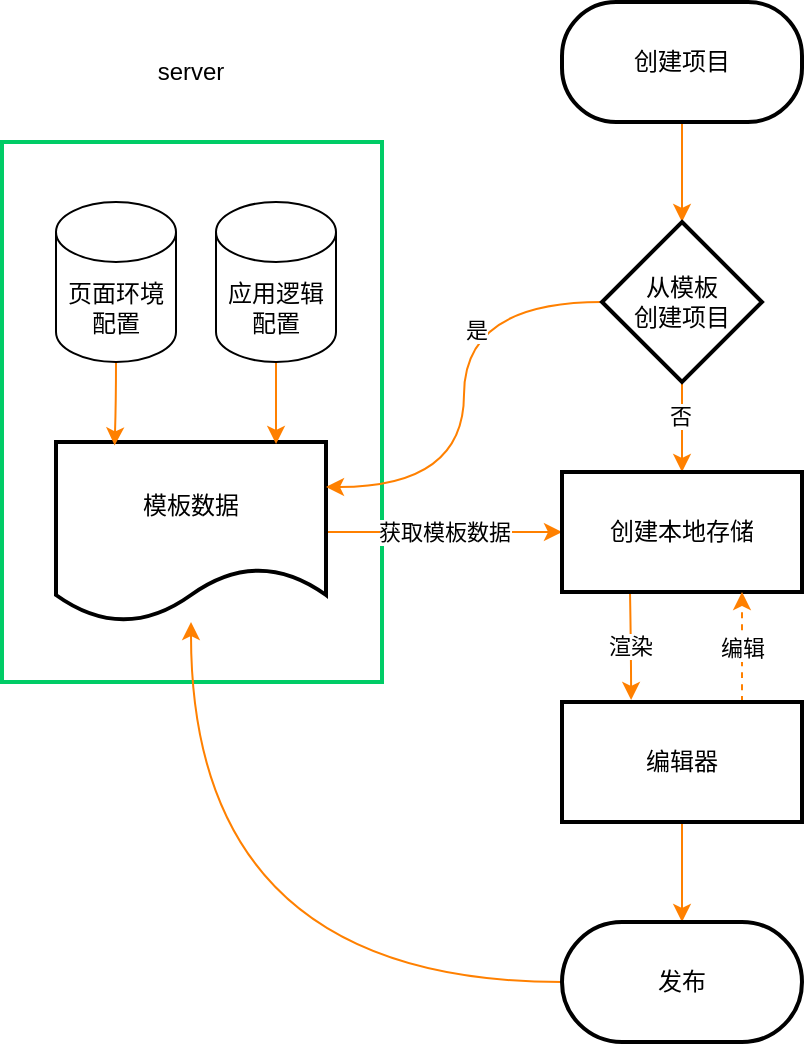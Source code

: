 <mxfile version="15.4.3" type="device"><diagram id="c-d3dTo8wTndoUGrf2XB" name="Page-1"><mxGraphModel dx="981" dy="592" grid="1" gridSize="10" guides="1" tooltips="1" connect="1" arrows="1" fold="1" page="1" pageScale="1" pageWidth="827" pageHeight="1169" math="0" shadow="0"><root><mxCell id="0"/><mxCell id="1" parent="0"/><mxCell id="V1MTf9FYiCKlFxcEM9rf-7" value="" style="rounded=0;whiteSpace=wrap;html=1;shadow=0;fillColor=#FFFFFF;strokeWidth=2;strokeColor=#00CC66;" vertex="1" parent="1"><mxGeometry x="70" y="100" width="190" height="270" as="geometry"/></mxCell><mxCell id="V1MTf9FYiCKlFxcEM9rf-21" value="获取模板数据" style="edgeStyle=orthogonalEdgeStyle;curved=1;rounded=0;orthogonalLoop=1;jettySize=auto;html=1;exitX=1;exitY=0.5;exitDx=0;exitDy=0;strokeColor=#FF8000;strokeWidth=1;" edge="1" parent="1" source="V1MTf9FYiCKlFxcEM9rf-1" target="V1MTf9FYiCKlFxcEM9rf-18"><mxGeometry relative="1" as="geometry"><Array as="points"><mxPoint x="290" y="295"/><mxPoint x="290" y="295"/></Array></mxGeometry></mxCell><mxCell id="V1MTf9FYiCKlFxcEM9rf-1" value="模板数据" style="shape=document;whiteSpace=wrap;html=1;boundedLbl=1;strokeWidth=2;" vertex="1" parent="1"><mxGeometry x="97" y="250" width="135" height="90" as="geometry"/></mxCell><mxCell id="V1MTf9FYiCKlFxcEM9rf-4" style="edgeStyle=orthogonalEdgeStyle;rounded=0;orthogonalLoop=1;jettySize=auto;html=1;exitX=0.5;exitY=1;exitDx=0;exitDy=0;exitPerimeter=0;entryX=0.217;entryY=0.019;entryDx=0;entryDy=0;entryPerimeter=0;curved=1;strokeColor=#FF8000;" edge="1" parent="1" source="V1MTf9FYiCKlFxcEM9rf-2" target="V1MTf9FYiCKlFxcEM9rf-1"><mxGeometry relative="1" as="geometry"/></mxCell><mxCell id="V1MTf9FYiCKlFxcEM9rf-2" value="页面环境&lt;br&gt;配置" style="shape=cylinder3;whiteSpace=wrap;html=1;boundedLbl=1;backgroundOutline=1;size=15;" vertex="1" parent="1"><mxGeometry x="97" y="130" width="60" height="80" as="geometry"/></mxCell><mxCell id="V1MTf9FYiCKlFxcEM9rf-5" style="edgeStyle=orthogonalEdgeStyle;rounded=0;orthogonalLoop=1;jettySize=auto;html=1;exitX=0.5;exitY=1;exitDx=0;exitDy=0;exitPerimeter=0;entryX=0.815;entryY=0.011;entryDx=0;entryDy=0;entryPerimeter=0;curved=1;strokeColor=#FF8000;" edge="1" parent="1" source="V1MTf9FYiCKlFxcEM9rf-3" target="V1MTf9FYiCKlFxcEM9rf-1"><mxGeometry relative="1" as="geometry"/></mxCell><mxCell id="V1MTf9FYiCKlFxcEM9rf-3" value="应用逻辑配置" style="shape=cylinder3;whiteSpace=wrap;html=1;boundedLbl=1;backgroundOutline=1;size=15;" vertex="1" parent="1"><mxGeometry x="177" y="130" width="60" height="80" as="geometry"/></mxCell><mxCell id="V1MTf9FYiCKlFxcEM9rf-6" value="server" style="text;html=1;strokeColor=none;fillColor=none;align=center;verticalAlign=middle;whiteSpace=wrap;rounded=0;" vertex="1" parent="1"><mxGeometry x="140.28" y="50" width="49.44" height="30" as="geometry"/></mxCell><mxCell id="V1MTf9FYiCKlFxcEM9rf-14" style="edgeStyle=orthogonalEdgeStyle;curved=1;rounded=0;orthogonalLoop=1;jettySize=auto;html=1;exitX=0.5;exitY=1;exitDx=0;exitDy=0;entryX=0.5;entryY=0;entryDx=0;entryDy=0;strokeColor=#FF8000;strokeWidth=1;" edge="1" parent="1" source="V1MTf9FYiCKlFxcEM9rf-12" target="V1MTf9FYiCKlFxcEM9rf-13"><mxGeometry relative="1" as="geometry"/></mxCell><mxCell id="V1MTf9FYiCKlFxcEM9rf-12" value="创建项目" style="rounded=1;whiteSpace=wrap;html=1;shadow=0;strokeWidth=2;fillColor=#FFFFFF;arcSize=45;" vertex="1" parent="1"><mxGeometry x="350" y="30" width="120" height="60" as="geometry"/></mxCell><mxCell id="V1MTf9FYiCKlFxcEM9rf-15" style="edgeStyle=orthogonalEdgeStyle;curved=1;rounded=0;orthogonalLoop=1;jettySize=auto;html=1;exitX=0;exitY=0.5;exitDx=0;exitDy=0;entryX=1;entryY=0.25;entryDx=0;entryDy=0;strokeColor=#FF8000;strokeWidth=1;" edge="1" parent="1" source="V1MTf9FYiCKlFxcEM9rf-13" target="V1MTf9FYiCKlFxcEM9rf-1"><mxGeometry relative="1" as="geometry"/></mxCell><mxCell id="V1MTf9FYiCKlFxcEM9rf-16" value="是" style="edgeLabel;html=1;align=center;verticalAlign=middle;resizable=0;points=[];" vertex="1" connectable="0" parent="V1MTf9FYiCKlFxcEM9rf-15"><mxGeometry x="-0.285" y="6" relative="1" as="geometry"><mxPoint as="offset"/></mxGeometry></mxCell><mxCell id="V1MTf9FYiCKlFxcEM9rf-19" value="" style="edgeStyle=orthogonalEdgeStyle;curved=1;rounded=0;orthogonalLoop=1;jettySize=auto;html=1;strokeColor=#FF8000;strokeWidth=1;" edge="1" parent="1" source="V1MTf9FYiCKlFxcEM9rf-13" target="V1MTf9FYiCKlFxcEM9rf-18"><mxGeometry relative="1" as="geometry"/></mxCell><mxCell id="V1MTf9FYiCKlFxcEM9rf-20" value="否" style="edgeLabel;html=1;align=center;verticalAlign=middle;resizable=0;points=[];" vertex="1" connectable="0" parent="V1MTf9FYiCKlFxcEM9rf-19"><mxGeometry x="-0.241" y="-1" relative="1" as="geometry"><mxPoint as="offset"/></mxGeometry></mxCell><mxCell id="V1MTf9FYiCKlFxcEM9rf-13" value="从模板&lt;br&gt;创建项目" style="rhombus;whiteSpace=wrap;html=1;shadow=0;strokeWidth=2;fillColor=#FFFFFF;" vertex="1" parent="1"><mxGeometry x="370" y="140" width="80" height="80" as="geometry"/></mxCell><mxCell id="V1MTf9FYiCKlFxcEM9rf-24" value="渲染" style="edgeStyle=orthogonalEdgeStyle;curved=1;rounded=0;orthogonalLoop=1;jettySize=auto;html=1;strokeColor=#FF8000;strokeWidth=1;entryX=0.288;entryY=-0.017;entryDx=0;entryDy=0;entryPerimeter=0;" edge="1" parent="1" target="V1MTf9FYiCKlFxcEM9rf-23"><mxGeometry relative="1" as="geometry"><mxPoint x="384" y="325" as="sourcePoint"/><mxPoint x="384" y="390" as="targetPoint"/></mxGeometry></mxCell><mxCell id="V1MTf9FYiCKlFxcEM9rf-18" value="创建本地存储" style="whiteSpace=wrap;html=1;shadow=0;strokeWidth=2;fillColor=#FFFFFF;" vertex="1" parent="1"><mxGeometry x="350" y="265" width="120" height="60" as="geometry"/></mxCell><mxCell id="V1MTf9FYiCKlFxcEM9rf-25" value="编辑" style="edgeStyle=orthogonalEdgeStyle;curved=1;rounded=0;orthogonalLoop=1;jettySize=auto;html=1;exitX=0.75;exitY=0;exitDx=0;exitDy=0;entryX=0.75;entryY=1;entryDx=0;entryDy=0;strokeColor=#FF8000;strokeWidth=1;dashed=1;" edge="1" parent="1" source="V1MTf9FYiCKlFxcEM9rf-23" target="V1MTf9FYiCKlFxcEM9rf-18"><mxGeometry relative="1" as="geometry"/></mxCell><mxCell id="V1MTf9FYiCKlFxcEM9rf-28" style="edgeStyle=orthogonalEdgeStyle;curved=1;rounded=0;orthogonalLoop=1;jettySize=auto;html=1;exitX=0.5;exitY=1;exitDx=0;exitDy=0;entryX=0.5;entryY=0;entryDx=0;entryDy=0;strokeColor=#FF8000;strokeWidth=1;" edge="1" parent="1" source="V1MTf9FYiCKlFxcEM9rf-23" target="V1MTf9FYiCKlFxcEM9rf-27"><mxGeometry relative="1" as="geometry"/></mxCell><mxCell id="V1MTf9FYiCKlFxcEM9rf-23" value="编辑器" style="whiteSpace=wrap;html=1;shadow=0;strokeWidth=2;fillColor=#FFFFFF;" vertex="1" parent="1"><mxGeometry x="350" y="380" width="120" height="60" as="geometry"/></mxCell><mxCell id="V1MTf9FYiCKlFxcEM9rf-29" style="edgeStyle=orthogonalEdgeStyle;curved=1;rounded=0;orthogonalLoop=1;jettySize=auto;html=1;exitX=0;exitY=0.5;exitDx=0;exitDy=0;strokeColor=#FF8000;strokeWidth=1;" edge="1" parent="1" source="V1MTf9FYiCKlFxcEM9rf-27" target="V1MTf9FYiCKlFxcEM9rf-1"><mxGeometry relative="1" as="geometry"/></mxCell><mxCell id="V1MTf9FYiCKlFxcEM9rf-27" value="发布" style="rounded=1;whiteSpace=wrap;html=1;shadow=0;strokeWidth=2;fillColor=#FFFFFF;arcSize=50;" vertex="1" parent="1"><mxGeometry x="350" y="490" width="120" height="60" as="geometry"/></mxCell></root></mxGraphModel></diagram></mxfile>